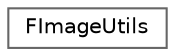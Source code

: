 digraph "Graphical Class Hierarchy"
{
 // INTERACTIVE_SVG=YES
 // LATEX_PDF_SIZE
  bgcolor="transparent";
  edge [fontname=Helvetica,fontsize=10,labelfontname=Helvetica,labelfontsize=10];
  node [fontname=Helvetica,fontsize=10,shape=box,height=0.2,width=0.4];
  rankdir="LR";
  Node0 [id="Node000000",label="FImageUtils",height=0.2,width=0.4,color="grey40", fillcolor="white", style="filled",URL="$df/df0/classFImageUtils.html",tooltip="Class of static image utility functions."];
}
